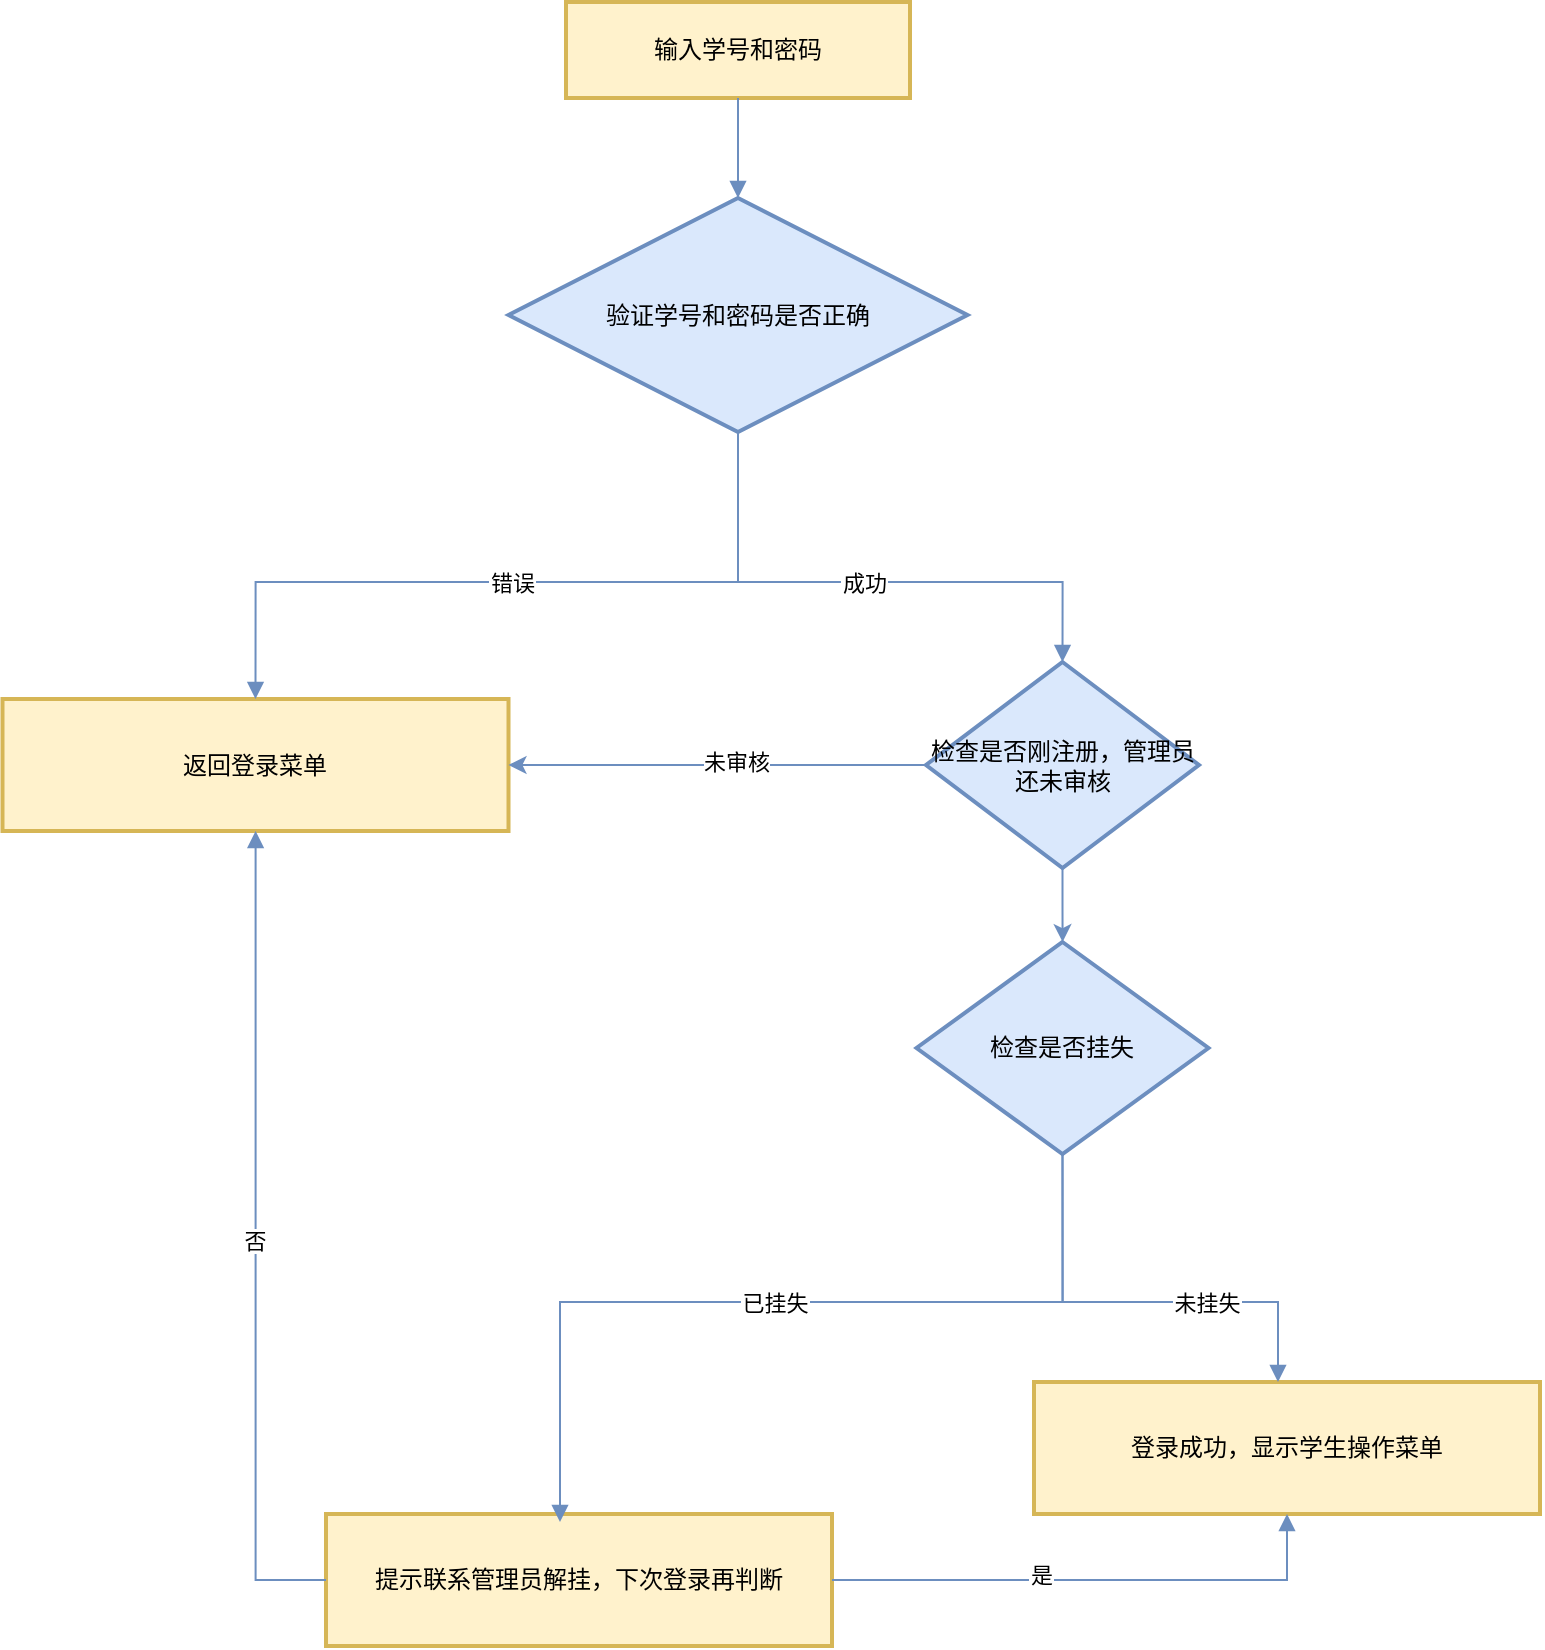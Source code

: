 <mxfile version="25.0.3">
  <diagram name="第 1 页" id="D1RkH_1PDY5Is-bk3hLf">
    <mxGraphModel dx="843" dy="511" grid="1" gridSize="10" guides="1" tooltips="1" connect="1" arrows="1" fold="1" page="1" pageScale="1" pageWidth="827" pageHeight="1169" math="0" shadow="0">
      <root>
        <mxCell id="0" />
        <mxCell id="1" parent="0" />
        <mxCell id="WlJbVpX8Xlw09hIAKIid-2" value="输入学号和密码" style="whiteSpace=wrap;strokeWidth=2;fillColor=#fff2cc;strokeColor=#d6b656;" vertex="1" parent="1">
          <mxGeometry x="340" y="30" width="172" height="48" as="geometry" />
        </mxCell>
        <mxCell id="WlJbVpX8Xlw09hIAKIid-3" value="验证学号和密码是否正确" style="rhombus;strokeWidth=2;whiteSpace=wrap;fillColor=#dae8fc;strokeColor=#6c8ebf;" vertex="1" parent="1">
          <mxGeometry x="311.25" y="128" width="229.5" height="117" as="geometry" />
        </mxCell>
        <mxCell id="WlJbVpX8Xlw09hIAKIid-4" value="检查是否挂失" style="rhombus;strokeWidth=2;whiteSpace=wrap;fillColor=#dae8fc;strokeColor=#6c8ebf;" vertex="1" parent="1">
          <mxGeometry x="515.25" y="500" width="146" height="106" as="geometry" />
        </mxCell>
        <mxCell id="WlJbVpX8Xlw09hIAKIid-5" value="返回登录菜单" style="whiteSpace=wrap;strokeWidth=2;fillColor=#fff2cc;strokeColor=#d6b656;" vertex="1" parent="1">
          <mxGeometry x="58.25" y="378.5" width="253" height="66" as="geometry" />
        </mxCell>
        <mxCell id="WlJbVpX8Xlw09hIAKIid-7" value="登录成功，显示学生操作菜单" style="whiteSpace=wrap;strokeWidth=2;fillColor=#fff2cc;strokeColor=#d6b656;" vertex="1" parent="1">
          <mxGeometry x="574" y="720" width="253" height="66" as="geometry" />
        </mxCell>
        <mxCell id="WlJbVpX8Xlw09hIAKIid-10" value="提示联系管理员解挂，下次登录再判断" style="whiteSpace=wrap;strokeWidth=2;fillColor=#fff2cc;strokeColor=#d6b656;" vertex="1" parent="1">
          <mxGeometry x="220" y="786" width="253" height="66" as="geometry" />
        </mxCell>
        <mxCell id="WlJbVpX8Xlw09hIAKIid-11" value="" style="startArrow=none;endArrow=block;exitX=0.5;exitY=1.01;entryX=0.5;entryY=0;rounded=0;fillColor=#dae8fc;strokeColor=#6c8ebf;" edge="1" parent="1" source="WlJbVpX8Xlw09hIAKIid-2" target="WlJbVpX8Xlw09hIAKIid-3">
          <mxGeometry relative="1" as="geometry" />
        </mxCell>
        <mxCell id="WlJbVpX8Xlw09hIAKIid-12" value="错误" style="startArrow=none;endArrow=block;exitX=0.5;exitY=1;entryX=0.5;entryY=0;rounded=0;exitDx=0;exitDy=0;edgeStyle=orthogonalEdgeStyle;entryDx=0;entryDy=0;fillColor=#dae8fc;strokeColor=#6c8ebf;" edge="1" parent="1" source="WlJbVpX8Xlw09hIAKIid-3" target="WlJbVpX8Xlw09hIAKIid-5">
          <mxGeometry relative="1" as="geometry">
            <Array as="points">
              <mxPoint x="426" y="320" />
              <mxPoint x="185" y="320" />
            </Array>
          </mxGeometry>
        </mxCell>
        <mxCell id="WlJbVpX8Xlw09hIAKIid-13" value="已挂失" style="startArrow=none;endArrow=block;exitX=0.5;exitY=1;rounded=0;exitDx=0;exitDy=0;edgeStyle=orthogonalEdgeStyle;fillColor=#dae8fc;strokeColor=#6c8ebf;" edge="1" parent="1" source="WlJbVpX8Xlw09hIAKIid-4">
          <mxGeometry relative="1" as="geometry">
            <mxPoint x="337" y="790" as="targetPoint" />
            <Array as="points">
              <mxPoint x="588" y="680" />
              <mxPoint x="337" y="680" />
            </Array>
          </mxGeometry>
        </mxCell>
        <mxCell id="WlJbVpX8Xlw09hIAKIid-14" value="未挂失" style="startArrow=none;endArrow=block;rounded=0;exitX=0.5;exitY=1;exitDx=0;exitDy=0;edgeStyle=orthogonalEdgeStyle;fillColor=#dae8fc;strokeColor=#6c8ebf;" edge="1" parent="1" source="WlJbVpX8Xlw09hIAKIid-4" target="WlJbVpX8Xlw09hIAKIid-7">
          <mxGeometry x="0.32" relative="1" as="geometry">
            <mxPoint x="564" y="238" as="sourcePoint" />
            <mxPoint x="685.91" y="619" as="targetPoint" />
            <Array as="points">
              <mxPoint x="588" y="680" />
              <mxPoint x="696" y="680" />
            </Array>
            <mxPoint as="offset" />
          </mxGeometry>
        </mxCell>
        <mxCell id="WlJbVpX8Xlw09hIAKIid-16" value="否" style="startArrow=none;endArrow=block;exitX=0;exitY=0.5;rounded=0;exitDx=0;exitDy=0;edgeStyle=orthogonalEdgeStyle;fillColor=#dae8fc;strokeColor=#6c8ebf;" edge="1" parent="1" source="WlJbVpX8Xlw09hIAKIid-10" target="WlJbVpX8Xlw09hIAKIid-5">
          <mxGeometry relative="1" as="geometry">
            <mxPoint x="227" y="704" as="sourcePoint" />
          </mxGeometry>
        </mxCell>
        <mxCell id="WlJbVpX8Xlw09hIAKIid-18" value="是" style="startArrow=none;endArrow=block;exitX=1;exitY=0.5;entryX=0.5;entryY=1;rounded=0;exitDx=0;exitDy=0;entryDx=0;entryDy=0;edgeStyle=orthogonalEdgeStyle;fillColor=#dae8fc;strokeColor=#6c8ebf;" edge="1" parent="1" source="WlJbVpX8Xlw09hIAKIid-10" target="WlJbVpX8Xlw09hIAKIid-7">
          <mxGeometry x="-0.195" y="3" relative="1" as="geometry">
            <mxPoint as="offset" />
            <mxPoint x="417" y="999" as="sourcePoint" />
          </mxGeometry>
        </mxCell>
        <mxCell id="WlJbVpX8Xlw09hIAKIid-20" value="成功" style="startArrow=none;endArrow=block;exitX=0.5;exitY=1;rounded=0;exitDx=0;exitDy=0;edgeStyle=orthogonalEdgeStyle;fillColor=#dae8fc;strokeColor=#6c8ebf;entryX=0.5;entryY=0;entryDx=0;entryDy=0;" edge="1" parent="1" source="WlJbVpX8Xlw09hIAKIid-3" target="WlJbVpX8Xlw09hIAKIid-23">
          <mxGeometry relative="1" as="geometry">
            <mxPoint x="1059" y="419" as="sourcePoint" />
            <mxPoint x="752" y="659" as="targetPoint" />
            <Array as="points">
              <mxPoint x="426" y="320" />
              <mxPoint x="588" y="320" />
            </Array>
          </mxGeometry>
        </mxCell>
        <mxCell id="WlJbVpX8Xlw09hIAKIid-24" value="" style="edgeStyle=orthogonalEdgeStyle;rounded=0;orthogonalLoop=1;jettySize=auto;html=1;fillColor=#dae8fc;strokeColor=#6c8ebf;" edge="1" parent="1" source="WlJbVpX8Xlw09hIAKIid-23" target="WlJbVpX8Xlw09hIAKIid-4">
          <mxGeometry relative="1" as="geometry" />
        </mxCell>
        <mxCell id="WlJbVpX8Xlw09hIAKIid-25" style="edgeStyle=orthogonalEdgeStyle;rounded=0;orthogonalLoop=1;jettySize=auto;html=1;fillColor=#dae8fc;strokeColor=#6c8ebf;" edge="1" parent="1" source="WlJbVpX8Xlw09hIAKIid-23" target="WlJbVpX8Xlw09hIAKIid-5">
          <mxGeometry relative="1" as="geometry" />
        </mxCell>
        <mxCell id="WlJbVpX8Xlw09hIAKIid-26" value="未审核" style="edgeLabel;html=1;align=center;verticalAlign=middle;resizable=0;points=[];" vertex="1" connectable="0" parent="WlJbVpX8Xlw09hIAKIid-25">
          <mxGeometry x="-0.086" y="-2" relative="1" as="geometry">
            <mxPoint as="offset" />
          </mxGeometry>
        </mxCell>
        <mxCell id="WlJbVpX8Xlw09hIAKIid-23" value="检查是否刚注册，管理员还未审核" style="rhombus;strokeWidth=2;whiteSpace=wrap;fillColor=#dae8fc;strokeColor=#6c8ebf;" vertex="1" parent="1">
          <mxGeometry x="520" y="360" width="136.5" height="103" as="geometry" />
        </mxCell>
      </root>
    </mxGraphModel>
  </diagram>
</mxfile>
